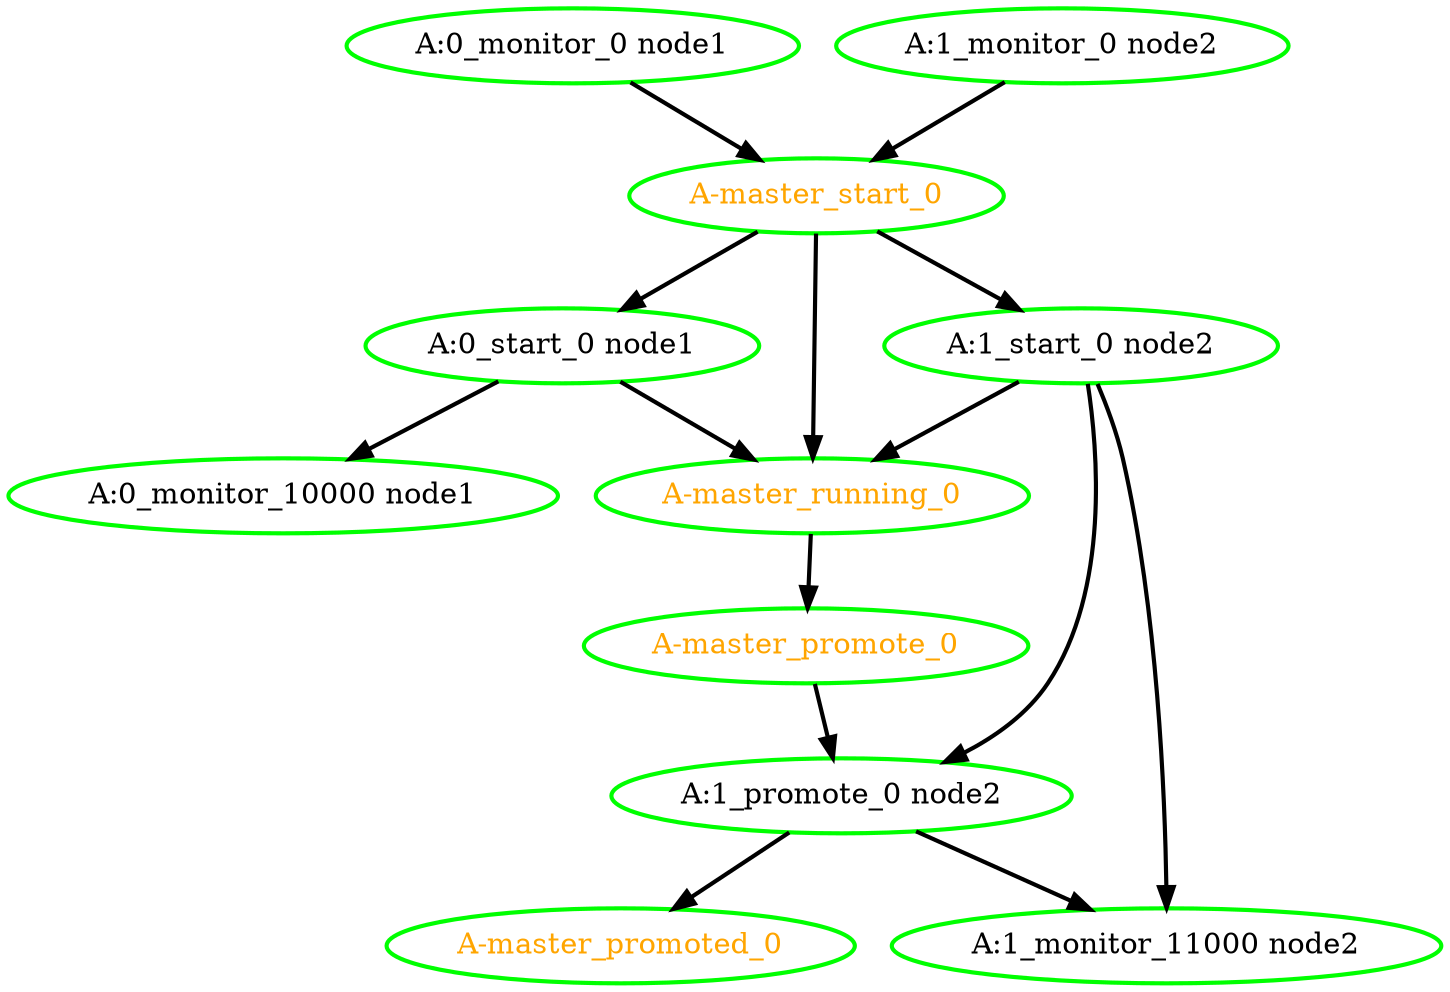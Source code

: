digraph "g" {
"A-master_promote_0" -> "A:1_promote_0 node2" [ style = bold]
"A-master_promote_0" [ style=bold color="green" fontcolor="orange"]
"A-master_promoted_0" [ style=bold color="green" fontcolor="orange"]
"A-master_running_0" -> "A-master_promote_0" [ style = bold]
"A-master_running_0" [ style=bold color="green" fontcolor="orange"]
"A-master_start_0" -> "A-master_running_0" [ style = bold]
"A-master_start_0" -> "A:0_start_0 node1" [ style = bold]
"A-master_start_0" -> "A:1_start_0 node2" [ style = bold]
"A-master_start_0" [ style=bold color="green" fontcolor="orange"]
"A:0_monitor_0 node1" -> "A-master_start_0" [ style = bold]
"A:0_monitor_0 node1" [ style=bold color="green" fontcolor="black"]
"A:0_monitor_10000 node1" [ style=bold color="green" fontcolor="black"]
"A:0_start_0 node1" -> "A-master_running_0" [ style = bold]
"A:0_start_0 node1" -> "A:0_monitor_10000 node1" [ style = bold]
"A:0_start_0 node1" [ style=bold color="green" fontcolor="black"]
"A:1_monitor_0 node2" -> "A-master_start_0" [ style = bold]
"A:1_monitor_0 node2" [ style=bold color="green" fontcolor="black"]
"A:1_monitor_11000 node2" [ style=bold color="green" fontcolor="black"]
"A:1_promote_0 node2" -> "A-master_promoted_0" [ style = bold]
"A:1_promote_0 node2" -> "A:1_monitor_11000 node2" [ style = bold]
"A:1_promote_0 node2" [ style=bold color="green" fontcolor="black"]
"A:1_start_0 node2" -> "A-master_running_0" [ style = bold]
"A:1_start_0 node2" -> "A:1_monitor_11000 node2" [ style = bold]
"A:1_start_0 node2" -> "A:1_promote_0 node2" [ style = bold]
"A:1_start_0 node2" [ style=bold color="green" fontcolor="black"]
}
